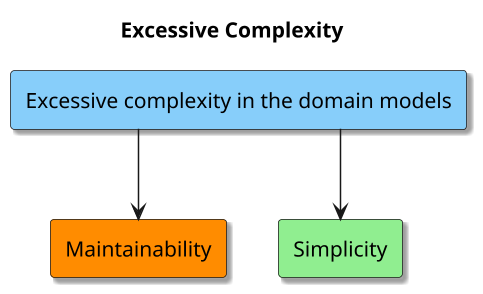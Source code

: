 @startuml
title Excessive Complexity

scale 1.5
skinparam Shadowing true
skinparam linetype ortho

rectangle "Excessive complexity in the domain models" as E #LightSkyBlue
rectangle Maintainability #Darkorange
rectangle Simplicity #LightGreen

E --> Maintainability
E --> Simplicity


@enduml